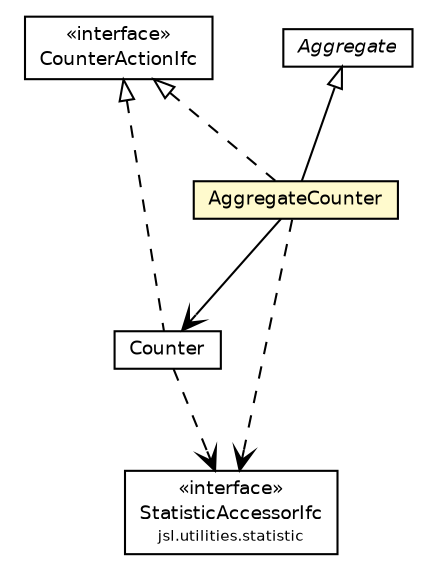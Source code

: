 #!/usr/local/bin/dot
#
# Class diagram 
# Generated by UMLGraph version 5.4 (http://www.umlgraph.org/)
#

digraph G {
	edge [fontname="Helvetica",fontsize=10,labelfontname="Helvetica",labelfontsize=10];
	node [fontname="Helvetica",fontsize=10,shape=plaintext];
	nodesep=0.25;
	ranksep=0.5;
	// jsl.modeling.elements.variable.CounterActionIfc
	c24853 [label=<<table title="jsl.modeling.elements.variable.CounterActionIfc" border="0" cellborder="1" cellspacing="0" cellpadding="2" port="p" href="./CounterActionIfc.html">
		<tr><td><table border="0" cellspacing="0" cellpadding="1">
<tr><td align="center" balign="center"> &#171;interface&#187; </td></tr>
<tr><td align="center" balign="center"> CounterActionIfc </td></tr>
		</table></td></tr>
		</table>>, URL="./CounterActionIfc.html", fontname="Helvetica", fontcolor="black", fontsize=9.0];
	// jsl.modeling.elements.variable.Counter
	c24854 [label=<<table title="jsl.modeling.elements.variable.Counter" border="0" cellborder="1" cellspacing="0" cellpadding="2" port="p" href="./Counter.html">
		<tr><td><table border="0" cellspacing="0" cellpadding="1">
<tr><td align="center" balign="center"> Counter </td></tr>
		</table></td></tr>
		</table>>, URL="./Counter.html", fontname="Helvetica", fontcolor="black", fontsize=9.0];
	// jsl.modeling.elements.variable.AggregateCounter
	c24860 [label=<<table title="jsl.modeling.elements.variable.AggregateCounter" border="0" cellborder="1" cellspacing="0" cellpadding="2" port="p" bgcolor="lemonChiffon" href="./AggregateCounter.html">
		<tr><td><table border="0" cellspacing="0" cellpadding="1">
<tr><td align="center" balign="center"> AggregateCounter </td></tr>
		</table></td></tr>
		</table>>, URL="./AggregateCounter.html", fontname="Helvetica", fontcolor="black", fontsize=9.0];
	// jsl.modeling.elements.variable.Aggregate
	c24861 [label=<<table title="jsl.modeling.elements.variable.Aggregate" border="0" cellborder="1" cellspacing="0" cellpadding="2" port="p" href="./Aggregate.html">
		<tr><td><table border="0" cellspacing="0" cellpadding="1">
<tr><td align="center" balign="center"><font face="Helvetica-Oblique"> Aggregate </font></td></tr>
		</table></td></tr>
		</table>>, URL="./Aggregate.html", fontname="Helvetica", fontcolor="black", fontsize=9.0];
	// jsl.utilities.statistic.StatisticAccessorIfc
	c25046 [label=<<table title="jsl.utilities.statistic.StatisticAccessorIfc" border="0" cellborder="1" cellspacing="0" cellpadding="2" port="p" href="../../../utilities/statistic/StatisticAccessorIfc.html">
		<tr><td><table border="0" cellspacing="0" cellpadding="1">
<tr><td align="center" balign="center"> &#171;interface&#187; </td></tr>
<tr><td align="center" balign="center"> StatisticAccessorIfc </td></tr>
<tr><td align="center" balign="center"><font point-size="7.0"> jsl.utilities.statistic </font></td></tr>
		</table></td></tr>
		</table>>, URL="../../../utilities/statistic/StatisticAccessorIfc.html", fontname="Helvetica", fontcolor="black", fontsize=9.0];
	//jsl.modeling.elements.variable.Counter implements jsl.modeling.elements.variable.CounterActionIfc
	c24853:p -> c24854:p [dir=back,arrowtail=empty,style=dashed];
	//jsl.modeling.elements.variable.AggregateCounter extends jsl.modeling.elements.variable.Aggregate
	c24861:p -> c24860:p [dir=back,arrowtail=empty];
	//jsl.modeling.elements.variable.AggregateCounter implements jsl.modeling.elements.variable.CounterActionIfc
	c24853:p -> c24860:p [dir=back,arrowtail=empty,style=dashed];
	// jsl.modeling.elements.variable.AggregateCounter NAVASSOC jsl.modeling.elements.variable.Counter
	c24860:p -> c24854:p [taillabel="", label="", headlabel="", fontname="Helvetica", fontcolor="black", fontsize=10.0, color="black", arrowhead=open];
	// jsl.modeling.elements.variable.Counter DEPEND jsl.utilities.statistic.StatisticAccessorIfc
	c24854:p -> c25046:p [taillabel="", label="", headlabel="", fontname="Helvetica", fontcolor="black", fontsize=10.0, color="black", arrowhead=open, style=dashed];
	// jsl.modeling.elements.variable.AggregateCounter DEPEND jsl.utilities.statistic.StatisticAccessorIfc
	c24860:p -> c25046:p [taillabel="", label="", headlabel="", fontname="Helvetica", fontcolor="black", fontsize=10.0, color="black", arrowhead=open, style=dashed];
}


